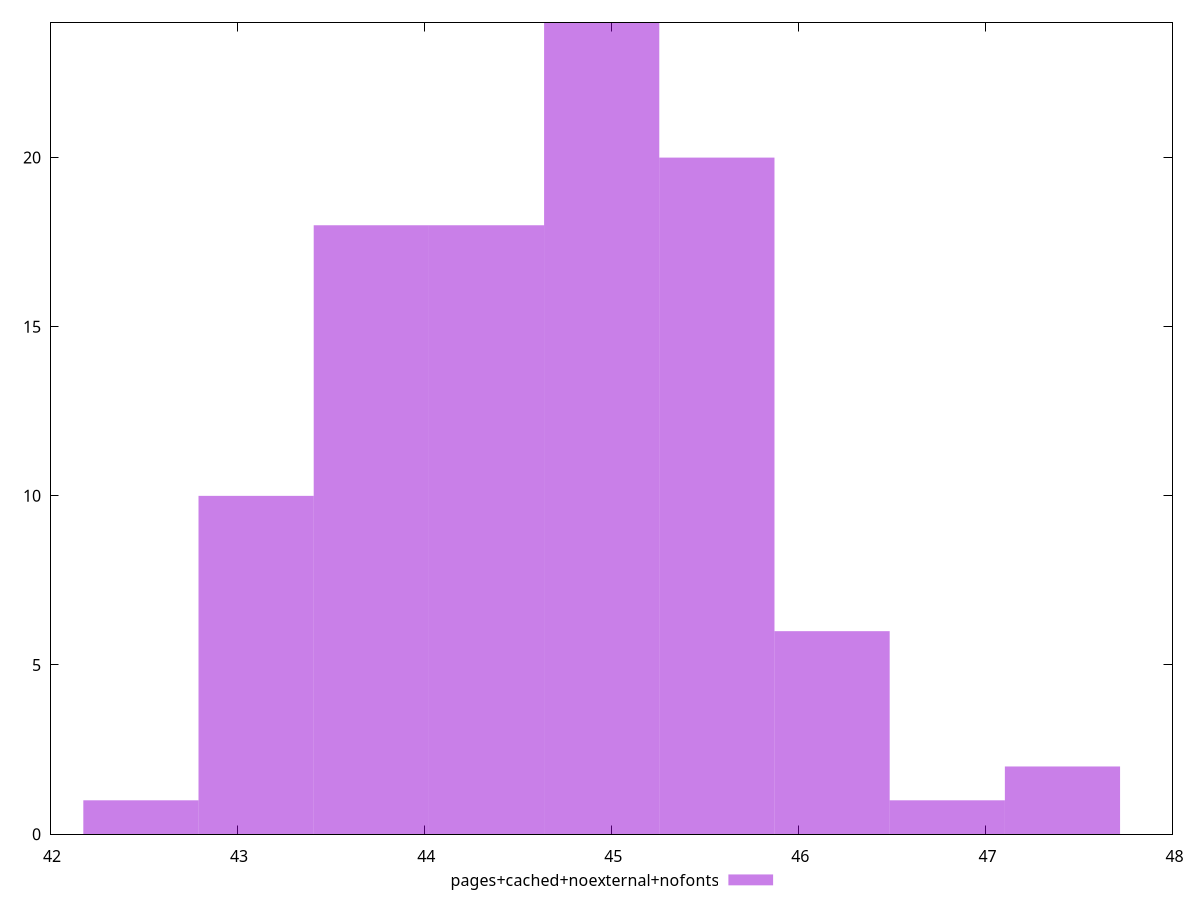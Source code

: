 $_pagesCachedNoexternalNofonts <<EOF
44.33316877940463 18
44.94890723467414 24
45.564645689943646 20
46.18038414521316 6
43.71743032413512 18
43.101691868865615 10
42.48595341359611 1
47.411861055752176 2
46.79612260048267 1
EOF
set key outside below
set terminal pngcairo
set output "report_00005_2020-11-02T22-26-11.212Z/bootup-time/pages+cached+noexternal+nofonts//raw_hist.png"
set yrange [0:24]
set boxwidth 0.6157384552695088
set style fill transparent solid 0.5 noborder
plot $_pagesCachedNoexternalNofonts title "pages+cached+noexternal+nofonts" with boxes ,